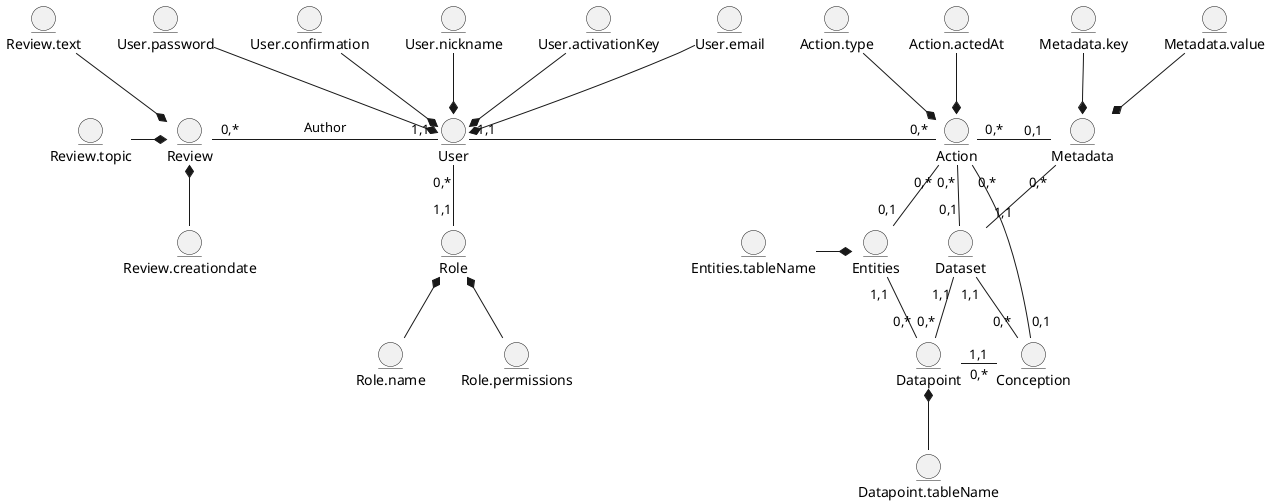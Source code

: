 @startuml

entity User
entity User.email
entity User.password
entity User.confirmation
entity User.nickname
entity User.activationKey

 User.email -d-* User
 User.password -d-* User
 User.confirmation -d-* User
 User.nickname -d-* User
 User.activationKey -d-* User

entity Role
entity Role.name
entity Role.permissions

 Role.name -u-* Role
 Role.permissions -u-* Role
 
entity Review
entity Review.creationdate
entity Review.text
entity Review.topic
 Review.creationdate -u-* Review
 Review.text -d-* Review
 Review.topic -r-* Review

entity Action
entity Action.type
entity Action.actedAt

 Action.type --* Action
 Action.actedAt --* Action

entity Dataset
entity Datapoint
entity Datapoint.tableName
 Datapoint.tableName -u-* Datapoint
entity Entities
entity Entities.tableName
 Entities.tableName -r-* Entities
entity Conception
entity Metadata
entity Metadata.key
entity Metadata.value

 Metadata.key --* Metadata
 Metadata.value --* Metadata

 User "1,1" -l- "0,*" Review : Author
 User "0,*" -d- "1,1" Role
 User "1,1" -r- "0,*" Action
 Action "0,*" -d- "0,1" Dataset
 Action "0,*" -d- "0,1" Entities
 Action "0,*" -d- "0,1" Conception
 Action "0,*" -r- "0,1" Metadata
 Entities "1,1" -d- "0,*" Datapoint
 Datapoint "1,1" -r- "0,*" Conception
 Datapoint "0,*" -l- "1,1" Dataset
 Metadata "0,*" -- "1,1" Dataset
 Conception "0,*" -- "1,1" Dataset
@enduml
